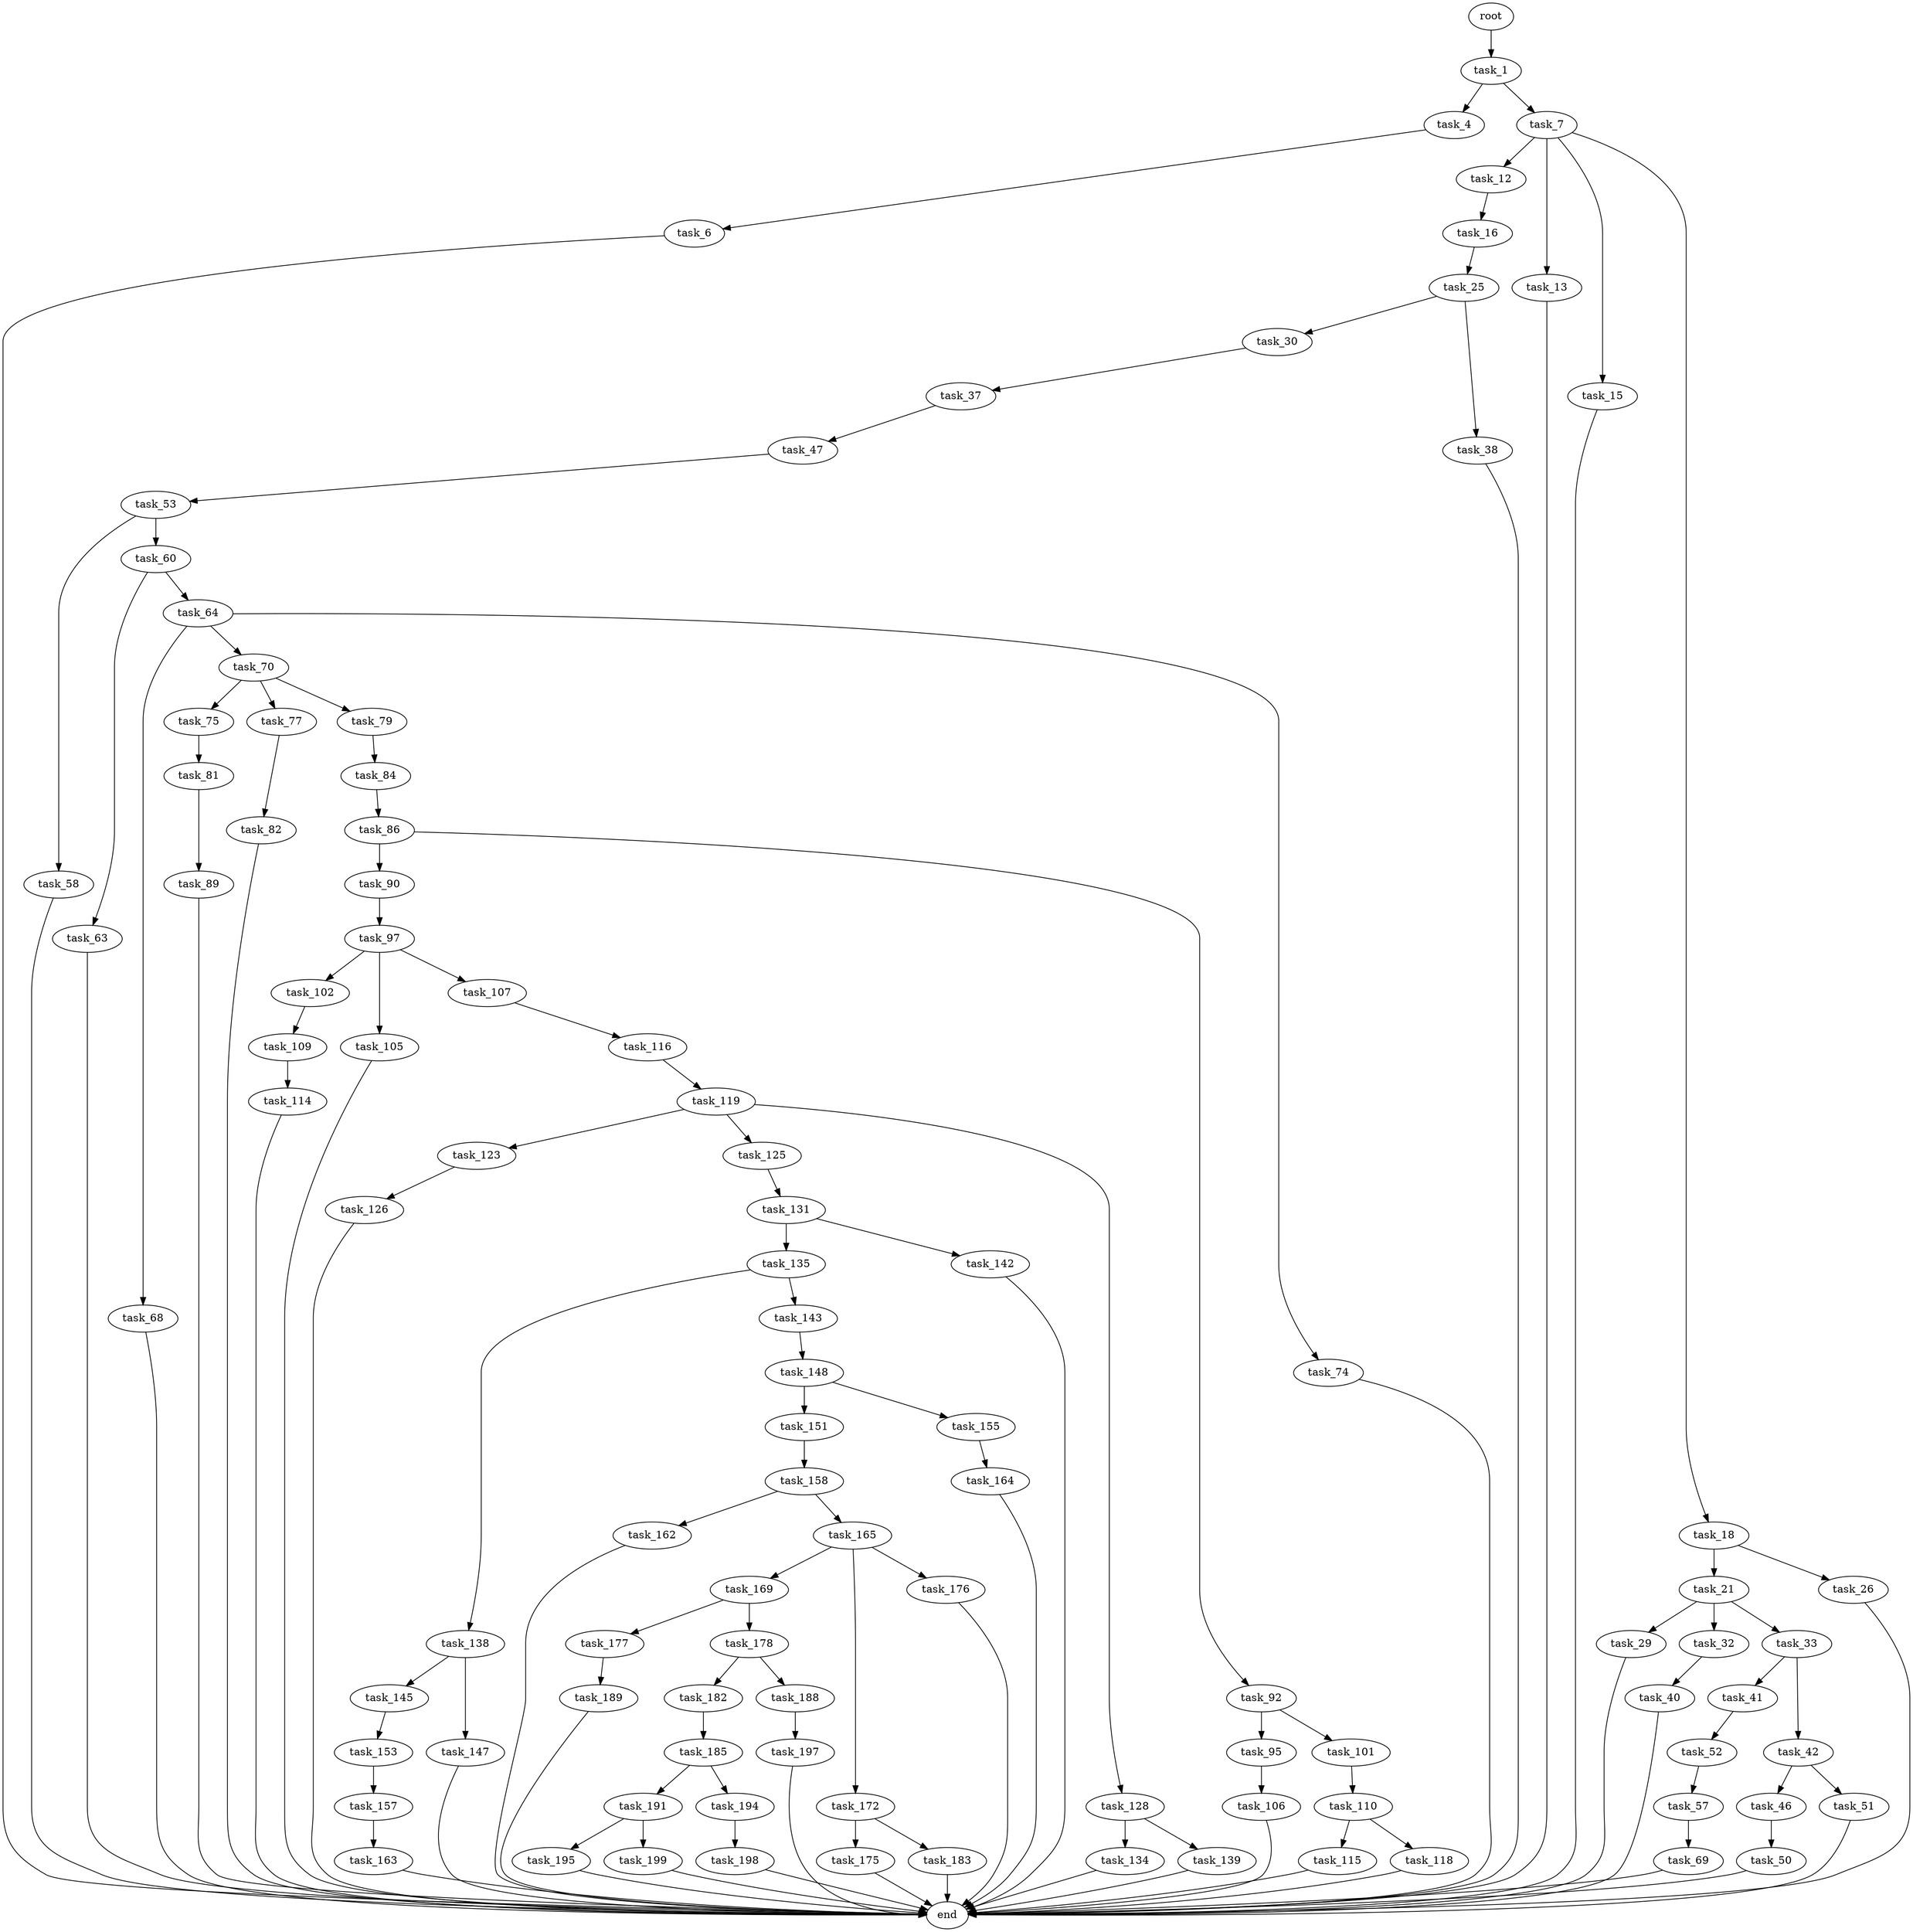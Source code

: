 digraph G {
  root [size="0.000000"];
  task_1 [size="105755375820.000000"];
  task_4 [size="126015798801.000000"];
  task_7 [size="728245739299.000000"];
  task_6 [size="1073741824000.000000"];
  end [size="0.000000"];
  task_12 [size="128270001492.000000"];
  task_13 [size="24285180821.000000"];
  task_15 [size="24503311800.000000"];
  task_18 [size="231928233984.000000"];
  task_16 [size="38424415200.000000"];
  task_25 [size="995749865.000000"];
  task_21 [size="782757789696.000000"];
  task_26 [size="181614436939.000000"];
  task_29 [size="1073741824000.000000"];
  task_32 [size="134598502608.000000"];
  task_33 [size="601289645611.000000"];
  task_30 [size="134217728000.000000"];
  task_38 [size="1073741824000.000000"];
  task_37 [size="8589934592.000000"];
  task_40 [size="671904629663.000000"];
  task_41 [size="1618892595.000000"];
  task_42 [size="8664275823.000000"];
  task_47 [size="28991029248.000000"];
  task_52 [size="1073741824000.000000"];
  task_46 [size="24917532812.000000"];
  task_51 [size="28991029248.000000"];
  task_50 [size="231928233984.000000"];
  task_53 [size="39289898819.000000"];
  task_57 [size="84168214998.000000"];
  task_58 [size="10538328097.000000"];
  task_60 [size="1542122210.000000"];
  task_69 [size="37773282410.000000"];
  task_63 [size="2779377165.000000"];
  task_64 [size="368293445632.000000"];
  task_68 [size="14219351682.000000"];
  task_70 [size="1073741824000.000000"];
  task_74 [size="222934576067.000000"];
  task_75 [size="549755813888.000000"];
  task_77 [size="33578439222.000000"];
  task_79 [size="68719476736.000000"];
  task_81 [size="399109799556.000000"];
  task_82 [size="782757789696.000000"];
  task_84 [size="368293445632.000000"];
  task_89 [size="134217728000.000000"];
  task_86 [size="5510262611.000000"];
  task_90 [size="215956604351.000000"];
  task_92 [size="145711238004.000000"];
  task_97 [size="3215451348.000000"];
  task_95 [size="1142564465098.000000"];
  task_101 [size="368293445632.000000"];
  task_106 [size="406922021064.000000"];
  task_102 [size="68719476736.000000"];
  task_105 [size="8589934592.000000"];
  task_107 [size="120625903534.000000"];
  task_110 [size="17745181138.000000"];
  task_109 [size="8589934592.000000"];
  task_116 [size="10684240239.000000"];
  task_114 [size="20738846074.000000"];
  task_115 [size="1073741824000.000000"];
  task_118 [size="1037273526700.000000"];
  task_119 [size="23190225179.000000"];
  task_123 [size="165597297792.000000"];
  task_125 [size="36429302220.000000"];
  task_128 [size="45379207547.000000"];
  task_126 [size="14304537303.000000"];
  task_131 [size="1073741824000.000000"];
  task_134 [size="10256783590.000000"];
  task_139 [size="231928233984.000000"];
  task_135 [size="4594792524.000000"];
  task_142 [size="33542212512.000000"];
  task_138 [size="20016357009.000000"];
  task_143 [size="108879351780.000000"];
  task_145 [size="31561802278.000000"];
  task_147 [size="28991029248.000000"];
  task_148 [size="278394291.000000"];
  task_153 [size="241934890095.000000"];
  task_151 [size="12527669834.000000"];
  task_155 [size="41337328458.000000"];
  task_158 [size="79060177964.000000"];
  task_157 [size="1073741824000.000000"];
  task_164 [size="4010911503.000000"];
  task_163 [size="30979172644.000000"];
  task_162 [size="14043569997.000000"];
  task_165 [size="8589934592.000000"];
  task_169 [size="21722587702.000000"];
  task_172 [size="28991029248.000000"];
  task_176 [size="116762637960.000000"];
  task_177 [size="549755813888.000000"];
  task_178 [size="360552757434.000000"];
  task_175 [size="1073741824000.000000"];
  task_183 [size="557173972426.000000"];
  task_189 [size="2549162827.000000"];
  task_182 [size="134217728000.000000"];
  task_188 [size="549755813888.000000"];
  task_185 [size="990485678916.000000"];
  task_191 [size="24243151756.000000"];
  task_194 [size="231928233984.000000"];
  task_197 [size="6094586146.000000"];
  task_195 [size="368293445632.000000"];
  task_199 [size="1017831657.000000"];
  task_198 [size="12857567580.000000"];

  root -> task_1 [size="1.000000"];
  task_1 -> task_4 [size="134217728.000000"];
  task_1 -> task_7 [size="134217728.000000"];
  task_4 -> task_6 [size="411041792.000000"];
  task_7 -> task_12 [size="838860800.000000"];
  task_7 -> task_13 [size="838860800.000000"];
  task_7 -> task_15 [size="838860800.000000"];
  task_7 -> task_18 [size="838860800.000000"];
  task_6 -> end [size="1.000000"];
  task_12 -> task_16 [size="134217728.000000"];
  task_13 -> end [size="1.000000"];
  task_15 -> end [size="1.000000"];
  task_18 -> task_21 [size="301989888.000000"];
  task_18 -> task_26 [size="301989888.000000"];
  task_16 -> task_25 [size="134217728.000000"];
  task_25 -> task_30 [size="75497472.000000"];
  task_25 -> task_38 [size="75497472.000000"];
  task_21 -> task_29 [size="679477248.000000"];
  task_21 -> task_32 [size="679477248.000000"];
  task_21 -> task_33 [size="679477248.000000"];
  task_26 -> end [size="1.000000"];
  task_29 -> end [size="1.000000"];
  task_32 -> task_40 [size="134217728.000000"];
  task_33 -> task_41 [size="838860800.000000"];
  task_33 -> task_42 [size="838860800.000000"];
  task_30 -> task_37 [size="209715200.000000"];
  task_38 -> end [size="1.000000"];
  task_37 -> task_47 [size="33554432.000000"];
  task_40 -> end [size="1.000000"];
  task_41 -> task_52 [size="75497472.000000"];
  task_42 -> task_46 [size="301989888.000000"];
  task_42 -> task_51 [size="301989888.000000"];
  task_47 -> task_53 [size="75497472.000000"];
  task_52 -> task_57 [size="838860800.000000"];
  task_46 -> task_50 [size="838860800.000000"];
  task_51 -> end [size="1.000000"];
  task_50 -> end [size="1.000000"];
  task_53 -> task_58 [size="838860800.000000"];
  task_53 -> task_60 [size="838860800.000000"];
  task_57 -> task_69 [size="75497472.000000"];
  task_58 -> end [size="1.000000"];
  task_60 -> task_63 [size="75497472.000000"];
  task_60 -> task_64 [size="75497472.000000"];
  task_69 -> end [size="1.000000"];
  task_63 -> end [size="1.000000"];
  task_64 -> task_68 [size="411041792.000000"];
  task_64 -> task_70 [size="411041792.000000"];
  task_64 -> task_74 [size="411041792.000000"];
  task_68 -> end [size="1.000000"];
  task_70 -> task_75 [size="838860800.000000"];
  task_70 -> task_77 [size="838860800.000000"];
  task_70 -> task_79 [size="838860800.000000"];
  task_74 -> end [size="1.000000"];
  task_75 -> task_81 [size="536870912.000000"];
  task_77 -> task_82 [size="679477248.000000"];
  task_79 -> task_84 [size="134217728.000000"];
  task_81 -> task_89 [size="536870912.000000"];
  task_82 -> end [size="1.000000"];
  task_84 -> task_86 [size="411041792.000000"];
  task_89 -> end [size="1.000000"];
  task_86 -> task_90 [size="411041792.000000"];
  task_86 -> task_92 [size="411041792.000000"];
  task_90 -> task_97 [size="679477248.000000"];
  task_92 -> task_95 [size="134217728.000000"];
  task_92 -> task_101 [size="134217728.000000"];
  task_97 -> task_102 [size="301989888.000000"];
  task_97 -> task_105 [size="301989888.000000"];
  task_97 -> task_107 [size="301989888.000000"];
  task_95 -> task_106 [size="679477248.000000"];
  task_101 -> task_110 [size="411041792.000000"];
  task_106 -> end [size="1.000000"];
  task_102 -> task_109 [size="134217728.000000"];
  task_105 -> end [size="1.000000"];
  task_107 -> task_116 [size="209715200.000000"];
  task_110 -> task_115 [size="411041792.000000"];
  task_110 -> task_118 [size="411041792.000000"];
  task_109 -> task_114 [size="33554432.000000"];
  task_116 -> task_119 [size="301989888.000000"];
  task_114 -> end [size="1.000000"];
  task_115 -> end [size="1.000000"];
  task_118 -> end [size="1.000000"];
  task_119 -> task_123 [size="33554432.000000"];
  task_119 -> task_125 [size="33554432.000000"];
  task_119 -> task_128 [size="33554432.000000"];
  task_123 -> task_126 [size="134217728.000000"];
  task_125 -> task_131 [size="134217728.000000"];
  task_128 -> task_134 [size="838860800.000000"];
  task_128 -> task_139 [size="838860800.000000"];
  task_126 -> end [size="1.000000"];
  task_131 -> task_135 [size="838860800.000000"];
  task_131 -> task_142 [size="838860800.000000"];
  task_134 -> end [size="1.000000"];
  task_139 -> end [size="1.000000"];
  task_135 -> task_138 [size="301989888.000000"];
  task_135 -> task_143 [size="301989888.000000"];
  task_142 -> end [size="1.000000"];
  task_138 -> task_145 [size="838860800.000000"];
  task_138 -> task_147 [size="838860800.000000"];
  task_143 -> task_148 [size="134217728.000000"];
  task_145 -> task_153 [size="33554432.000000"];
  task_147 -> end [size="1.000000"];
  task_148 -> task_151 [size="33554432.000000"];
  task_148 -> task_155 [size="33554432.000000"];
  task_153 -> task_157 [size="301989888.000000"];
  task_151 -> task_158 [size="411041792.000000"];
  task_155 -> task_164 [size="679477248.000000"];
  task_158 -> task_162 [size="75497472.000000"];
  task_158 -> task_165 [size="75497472.000000"];
  task_157 -> task_163 [size="838860800.000000"];
  task_164 -> end [size="1.000000"];
  task_163 -> end [size="1.000000"];
  task_162 -> end [size="1.000000"];
  task_165 -> task_169 [size="33554432.000000"];
  task_165 -> task_172 [size="33554432.000000"];
  task_165 -> task_176 [size="33554432.000000"];
  task_169 -> task_177 [size="536870912.000000"];
  task_169 -> task_178 [size="536870912.000000"];
  task_172 -> task_175 [size="75497472.000000"];
  task_172 -> task_183 [size="75497472.000000"];
  task_176 -> end [size="1.000000"];
  task_177 -> task_189 [size="536870912.000000"];
  task_178 -> task_182 [size="411041792.000000"];
  task_178 -> task_188 [size="411041792.000000"];
  task_175 -> end [size="1.000000"];
  task_183 -> end [size="1.000000"];
  task_189 -> end [size="1.000000"];
  task_182 -> task_185 [size="209715200.000000"];
  task_188 -> task_197 [size="536870912.000000"];
  task_185 -> task_191 [size="679477248.000000"];
  task_185 -> task_194 [size="679477248.000000"];
  task_191 -> task_195 [size="411041792.000000"];
  task_191 -> task_199 [size="411041792.000000"];
  task_194 -> task_198 [size="301989888.000000"];
  task_197 -> end [size="1.000000"];
  task_195 -> end [size="1.000000"];
  task_199 -> end [size="1.000000"];
  task_198 -> end [size="1.000000"];
}
